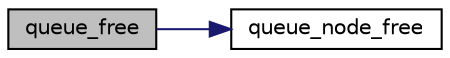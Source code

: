 digraph "queue_free"
{
  edge [fontname="Helvetica",fontsize="10",labelfontname="Helvetica",labelfontsize="10"];
  node [fontname="Helvetica",fontsize="10",shape=record];
  rankdir="LR";
  Node19 [label="queue_free",height=0.2,width=0.4,color="black", fillcolor="grey75", style="filled", fontcolor="black"];
  Node19 -> Node20 [color="midnightblue",fontsize="10",style="solid",fontname="Helvetica"];
  Node20 [label="queue_node_free",height=0.2,width=0.4,color="black", fillcolor="white", style="filled",URL="$main_8c.html#a952a1bcaa32b82331725c2fc16959d72"];
}
